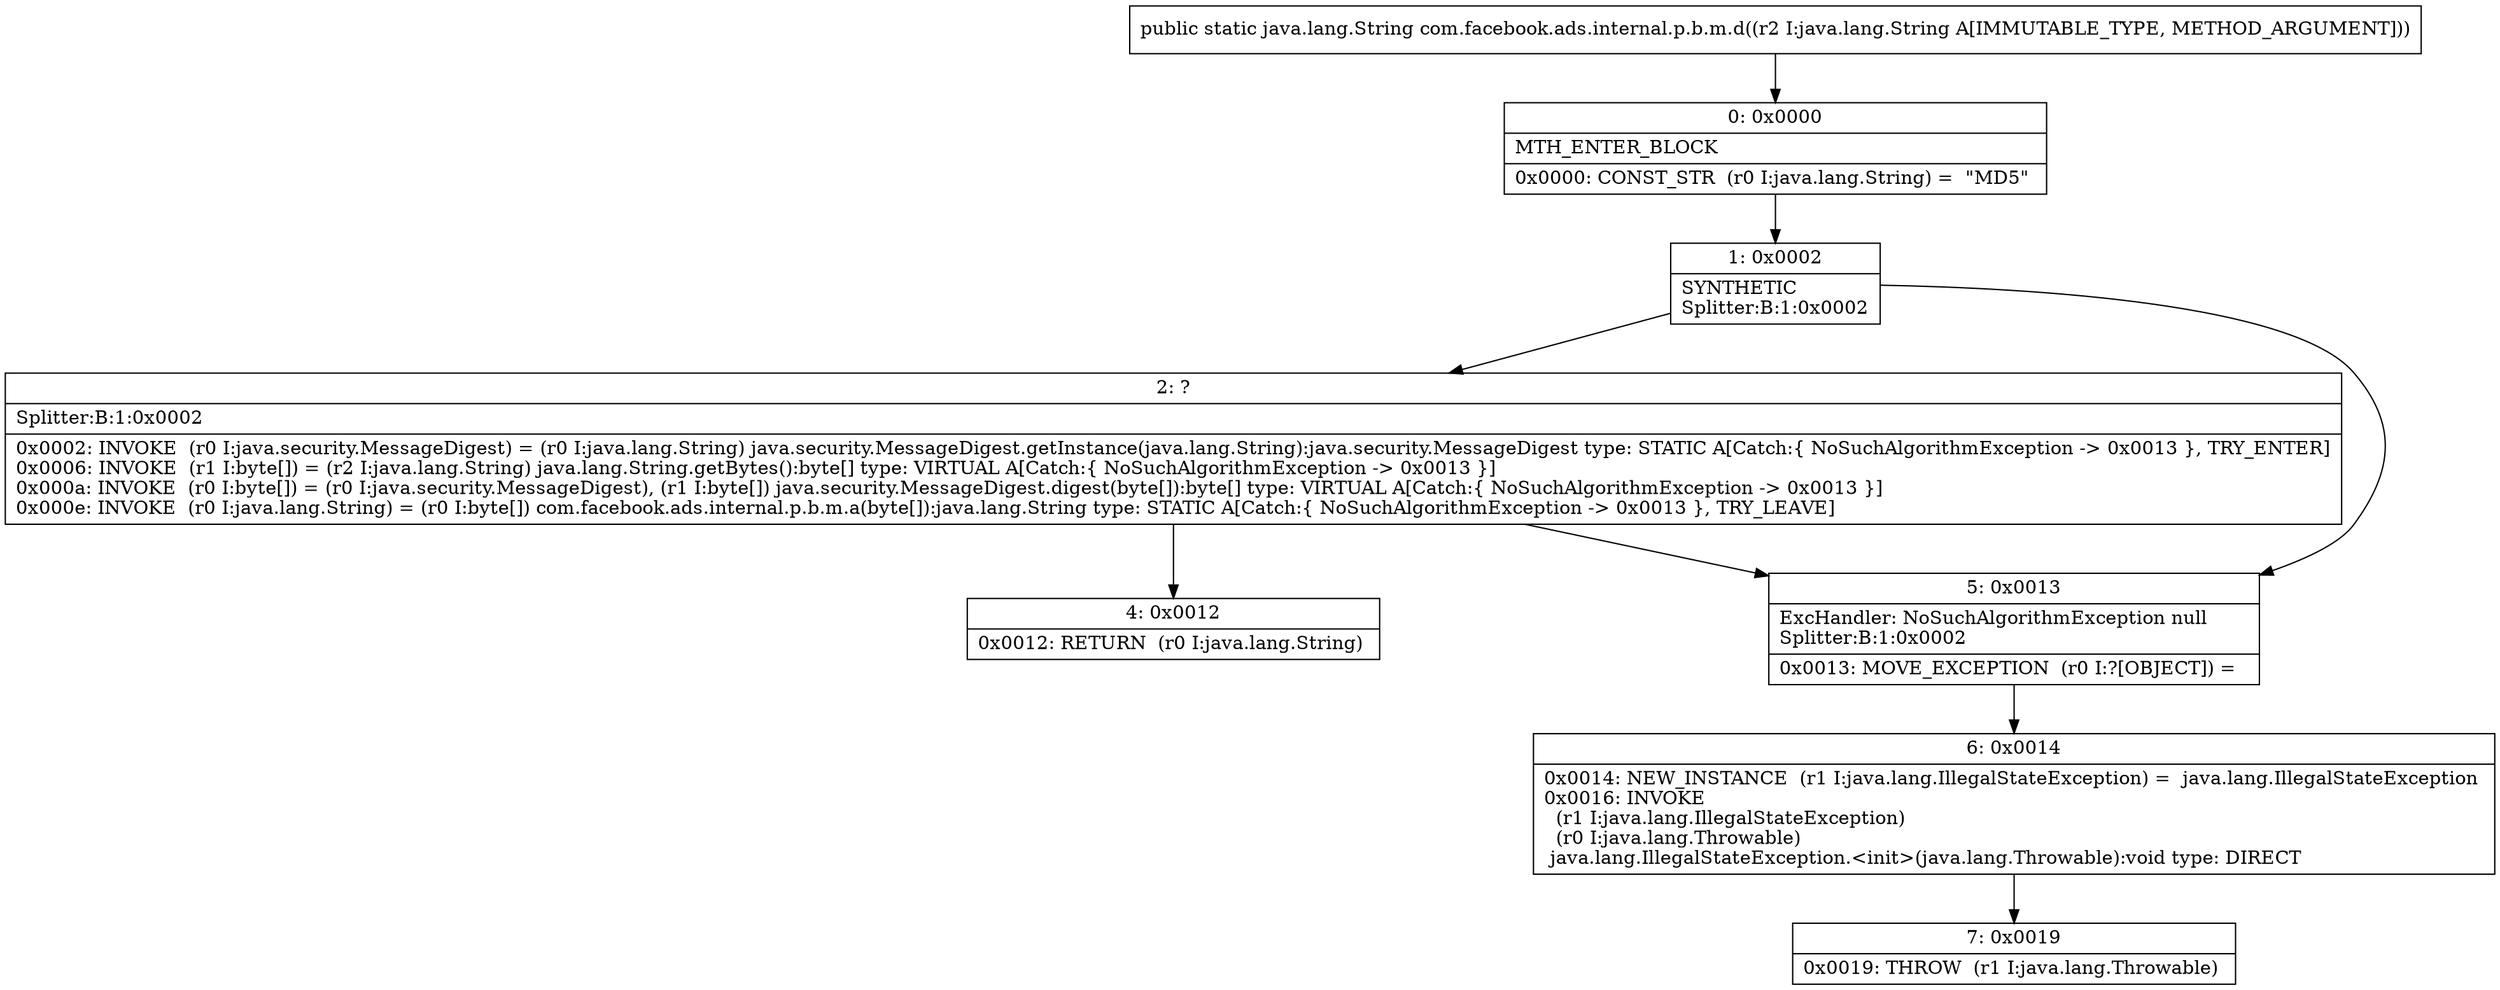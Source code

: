 digraph "CFG forcom.facebook.ads.internal.p.b.m.d(Ljava\/lang\/String;)Ljava\/lang\/String;" {
Node_0 [shape=record,label="{0\:\ 0x0000|MTH_ENTER_BLOCK\l|0x0000: CONST_STR  (r0 I:java.lang.String) =  \"MD5\" \l}"];
Node_1 [shape=record,label="{1\:\ 0x0002|SYNTHETIC\lSplitter:B:1:0x0002\l}"];
Node_2 [shape=record,label="{2\:\ ?|Splitter:B:1:0x0002\l|0x0002: INVOKE  (r0 I:java.security.MessageDigest) = (r0 I:java.lang.String) java.security.MessageDigest.getInstance(java.lang.String):java.security.MessageDigest type: STATIC A[Catch:\{ NoSuchAlgorithmException \-\> 0x0013 \}, TRY_ENTER]\l0x0006: INVOKE  (r1 I:byte[]) = (r2 I:java.lang.String) java.lang.String.getBytes():byte[] type: VIRTUAL A[Catch:\{ NoSuchAlgorithmException \-\> 0x0013 \}]\l0x000a: INVOKE  (r0 I:byte[]) = (r0 I:java.security.MessageDigest), (r1 I:byte[]) java.security.MessageDigest.digest(byte[]):byte[] type: VIRTUAL A[Catch:\{ NoSuchAlgorithmException \-\> 0x0013 \}]\l0x000e: INVOKE  (r0 I:java.lang.String) = (r0 I:byte[]) com.facebook.ads.internal.p.b.m.a(byte[]):java.lang.String type: STATIC A[Catch:\{ NoSuchAlgorithmException \-\> 0x0013 \}, TRY_LEAVE]\l}"];
Node_4 [shape=record,label="{4\:\ 0x0012|0x0012: RETURN  (r0 I:java.lang.String) \l}"];
Node_5 [shape=record,label="{5\:\ 0x0013|ExcHandler: NoSuchAlgorithmException null\lSplitter:B:1:0x0002\l|0x0013: MOVE_EXCEPTION  (r0 I:?[OBJECT]) =  \l}"];
Node_6 [shape=record,label="{6\:\ 0x0014|0x0014: NEW_INSTANCE  (r1 I:java.lang.IllegalStateException) =  java.lang.IllegalStateException \l0x0016: INVOKE  \l  (r1 I:java.lang.IllegalStateException)\l  (r0 I:java.lang.Throwable)\l java.lang.IllegalStateException.\<init\>(java.lang.Throwable):void type: DIRECT \l}"];
Node_7 [shape=record,label="{7\:\ 0x0019|0x0019: THROW  (r1 I:java.lang.Throwable) \l}"];
MethodNode[shape=record,label="{public static java.lang.String com.facebook.ads.internal.p.b.m.d((r2 I:java.lang.String A[IMMUTABLE_TYPE, METHOD_ARGUMENT])) }"];
MethodNode -> Node_0;
Node_0 -> Node_1;
Node_1 -> Node_2;
Node_1 -> Node_5;
Node_2 -> Node_5;
Node_2 -> Node_4;
Node_5 -> Node_6;
Node_6 -> Node_7;
}

